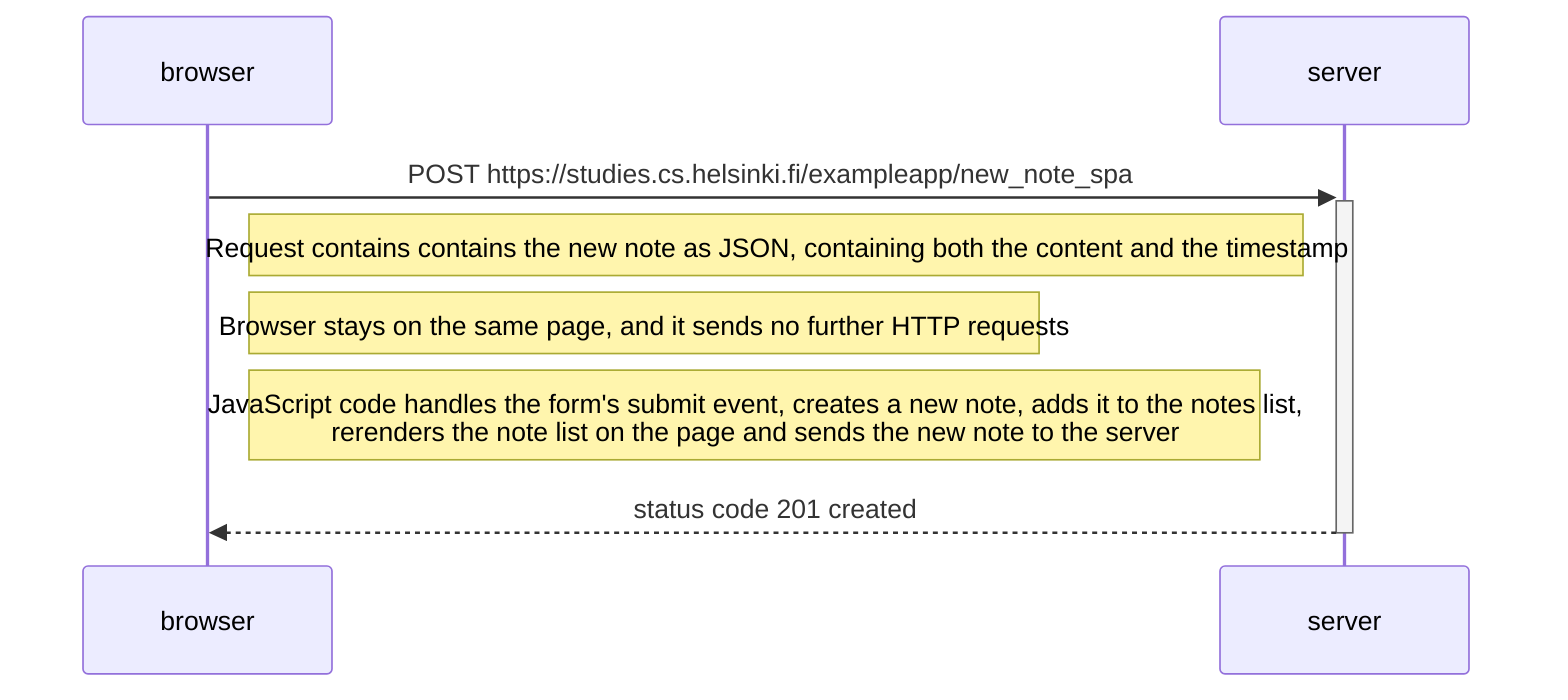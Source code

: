 sequenceDiagram
  participant browser as browser
  participant server as server

  browser ->>+ server: POST https://studies.cs.helsinki.fi/exampleapp/new_note_spa
  Note right of browser: Request contains contains the new note as JSON, containing both the content and the timestamp
  Note right of browser: Browser stays on the same page, and it sends no further HTTP requests
  Note right of browser: JavaScript code handles the form's submit event, creates a new note, adds it to the notes list,<br>rerenders the note list on the page and sends the new note to the server
  server -->>- browser: status code 201 created